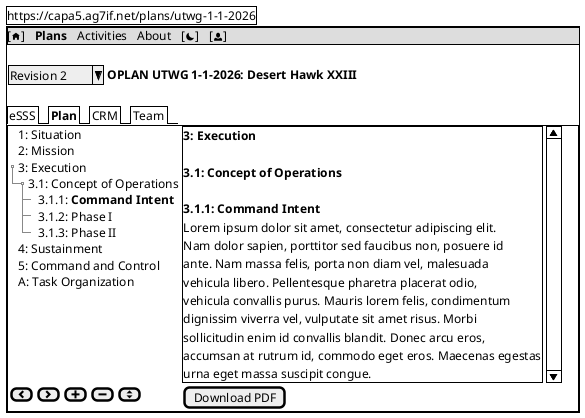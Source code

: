 @startsalt Plan: Plan Tab (Preview)
{ 
    {+ https://capa5.ag7if.net/plans/utwg-1-1-2026 }
    {+
        {* [<&home>] | <b>Plans</b> | Activities | About | [<&moon>] | [<&person>] }
        .
        { ^Revision 2^ {<b>OPLAN UTWG 1-1-2026: Desert Hawk XXIII</b>}}
        .
        {/ eSSS | <b>Plan</b> | CRM | Team }
        {+
            {T
                + 1: Situation
                + 2: Mission
                + 3: Execution
                ++ 3.1: Concept of Operations
                +++ 3.1.1: <b>Command Intent</b>
                +++ 3.1.2: Phase I
                +++ 3.1.3: Phase II
                + 4: Sustainment 
                + 5: Command and Control
                + A: Task Organization
            } | {SI
                <b>3: Execution</b>
                .
                <b>3.1: Concept of Operations</b>
                .
                <b>3.1.1: Command Intent</b>
                Lorem ipsum dolor sit amet, consectetur adipiscing elit. 
                Nam dolor sapien, porttitor sed faucibus non, posuere id 
                ante. Nam massa felis, porta non diam vel, malesuada 
                vehicula libero. Pellentesque pharetra placerat odio, 
                vehicula convallis purus. Mauris lorem felis, condimentum 
                dignissim viverra vel, vulputate sit amet risus. Morbi
                sollicitudin enim id convallis blandit. Donec arcu eros, 
                accumsan at rutrum id, commodo eget eros. Maecenas egestas 
                urna eget massa suscipit congue.
            }
            
            {[<&chevron-left>] | [<&chevron-right>] | [<&plus>] | [<&minus>] | [<&elevator>] } | [Download PDF] | .
        }
    }
}
@endsalt
